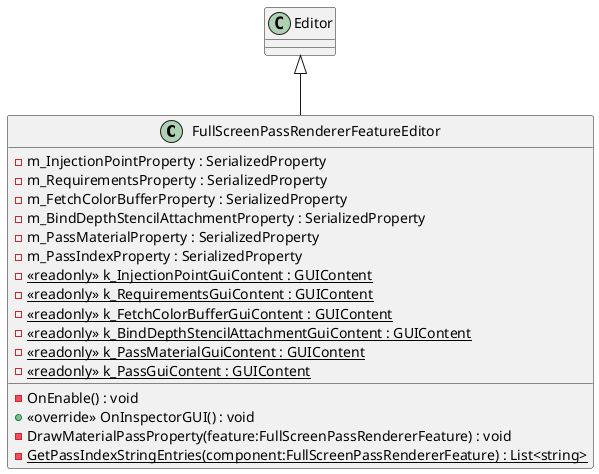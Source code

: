 @startuml
class FullScreenPassRendererFeatureEditor {
    - m_InjectionPointProperty : SerializedProperty
    - m_RequirementsProperty : SerializedProperty
    - m_FetchColorBufferProperty : SerializedProperty
    - m_BindDepthStencilAttachmentProperty : SerializedProperty
    - m_PassMaterialProperty : SerializedProperty
    - m_PassIndexProperty : SerializedProperty
    - {static} <<readonly>> k_InjectionPointGuiContent : GUIContent
    - {static} <<readonly>> k_RequirementsGuiContent : GUIContent
    - {static} <<readonly>> k_FetchColorBufferGuiContent : GUIContent
    - {static} <<readonly>> k_BindDepthStencilAttachmentGuiContent : GUIContent
    - {static} <<readonly>> k_PassMaterialGuiContent : GUIContent
    - {static} <<readonly>> k_PassGuiContent : GUIContent
    - OnEnable() : void
    + <<override>> OnInspectorGUI() : void
    - DrawMaterialPassProperty(feature:FullScreenPassRendererFeature) : void
    - {static} GetPassIndexStringEntries(component:FullScreenPassRendererFeature) : List<string>
}
Editor <|-- FullScreenPassRendererFeatureEditor
@enduml
